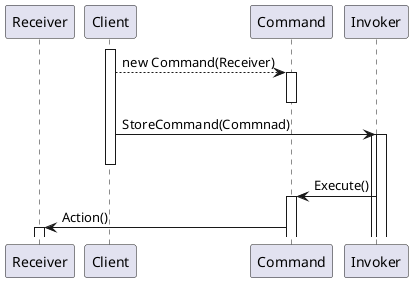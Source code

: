 @startuml Command
participant Receiver
participant Client
participant Command
participant Invoker
activate Client
Client --> Command: new Command(Receiver)
activate Command
deactivate Command
Client -> Invoker: StoreCommand(Commnad)
activate Invoker
deactivate Client

activate Invoker
Invoker -> Command: Execute()
activate Command
Command -> Receiver: Action()
activate Receiver
@enduml